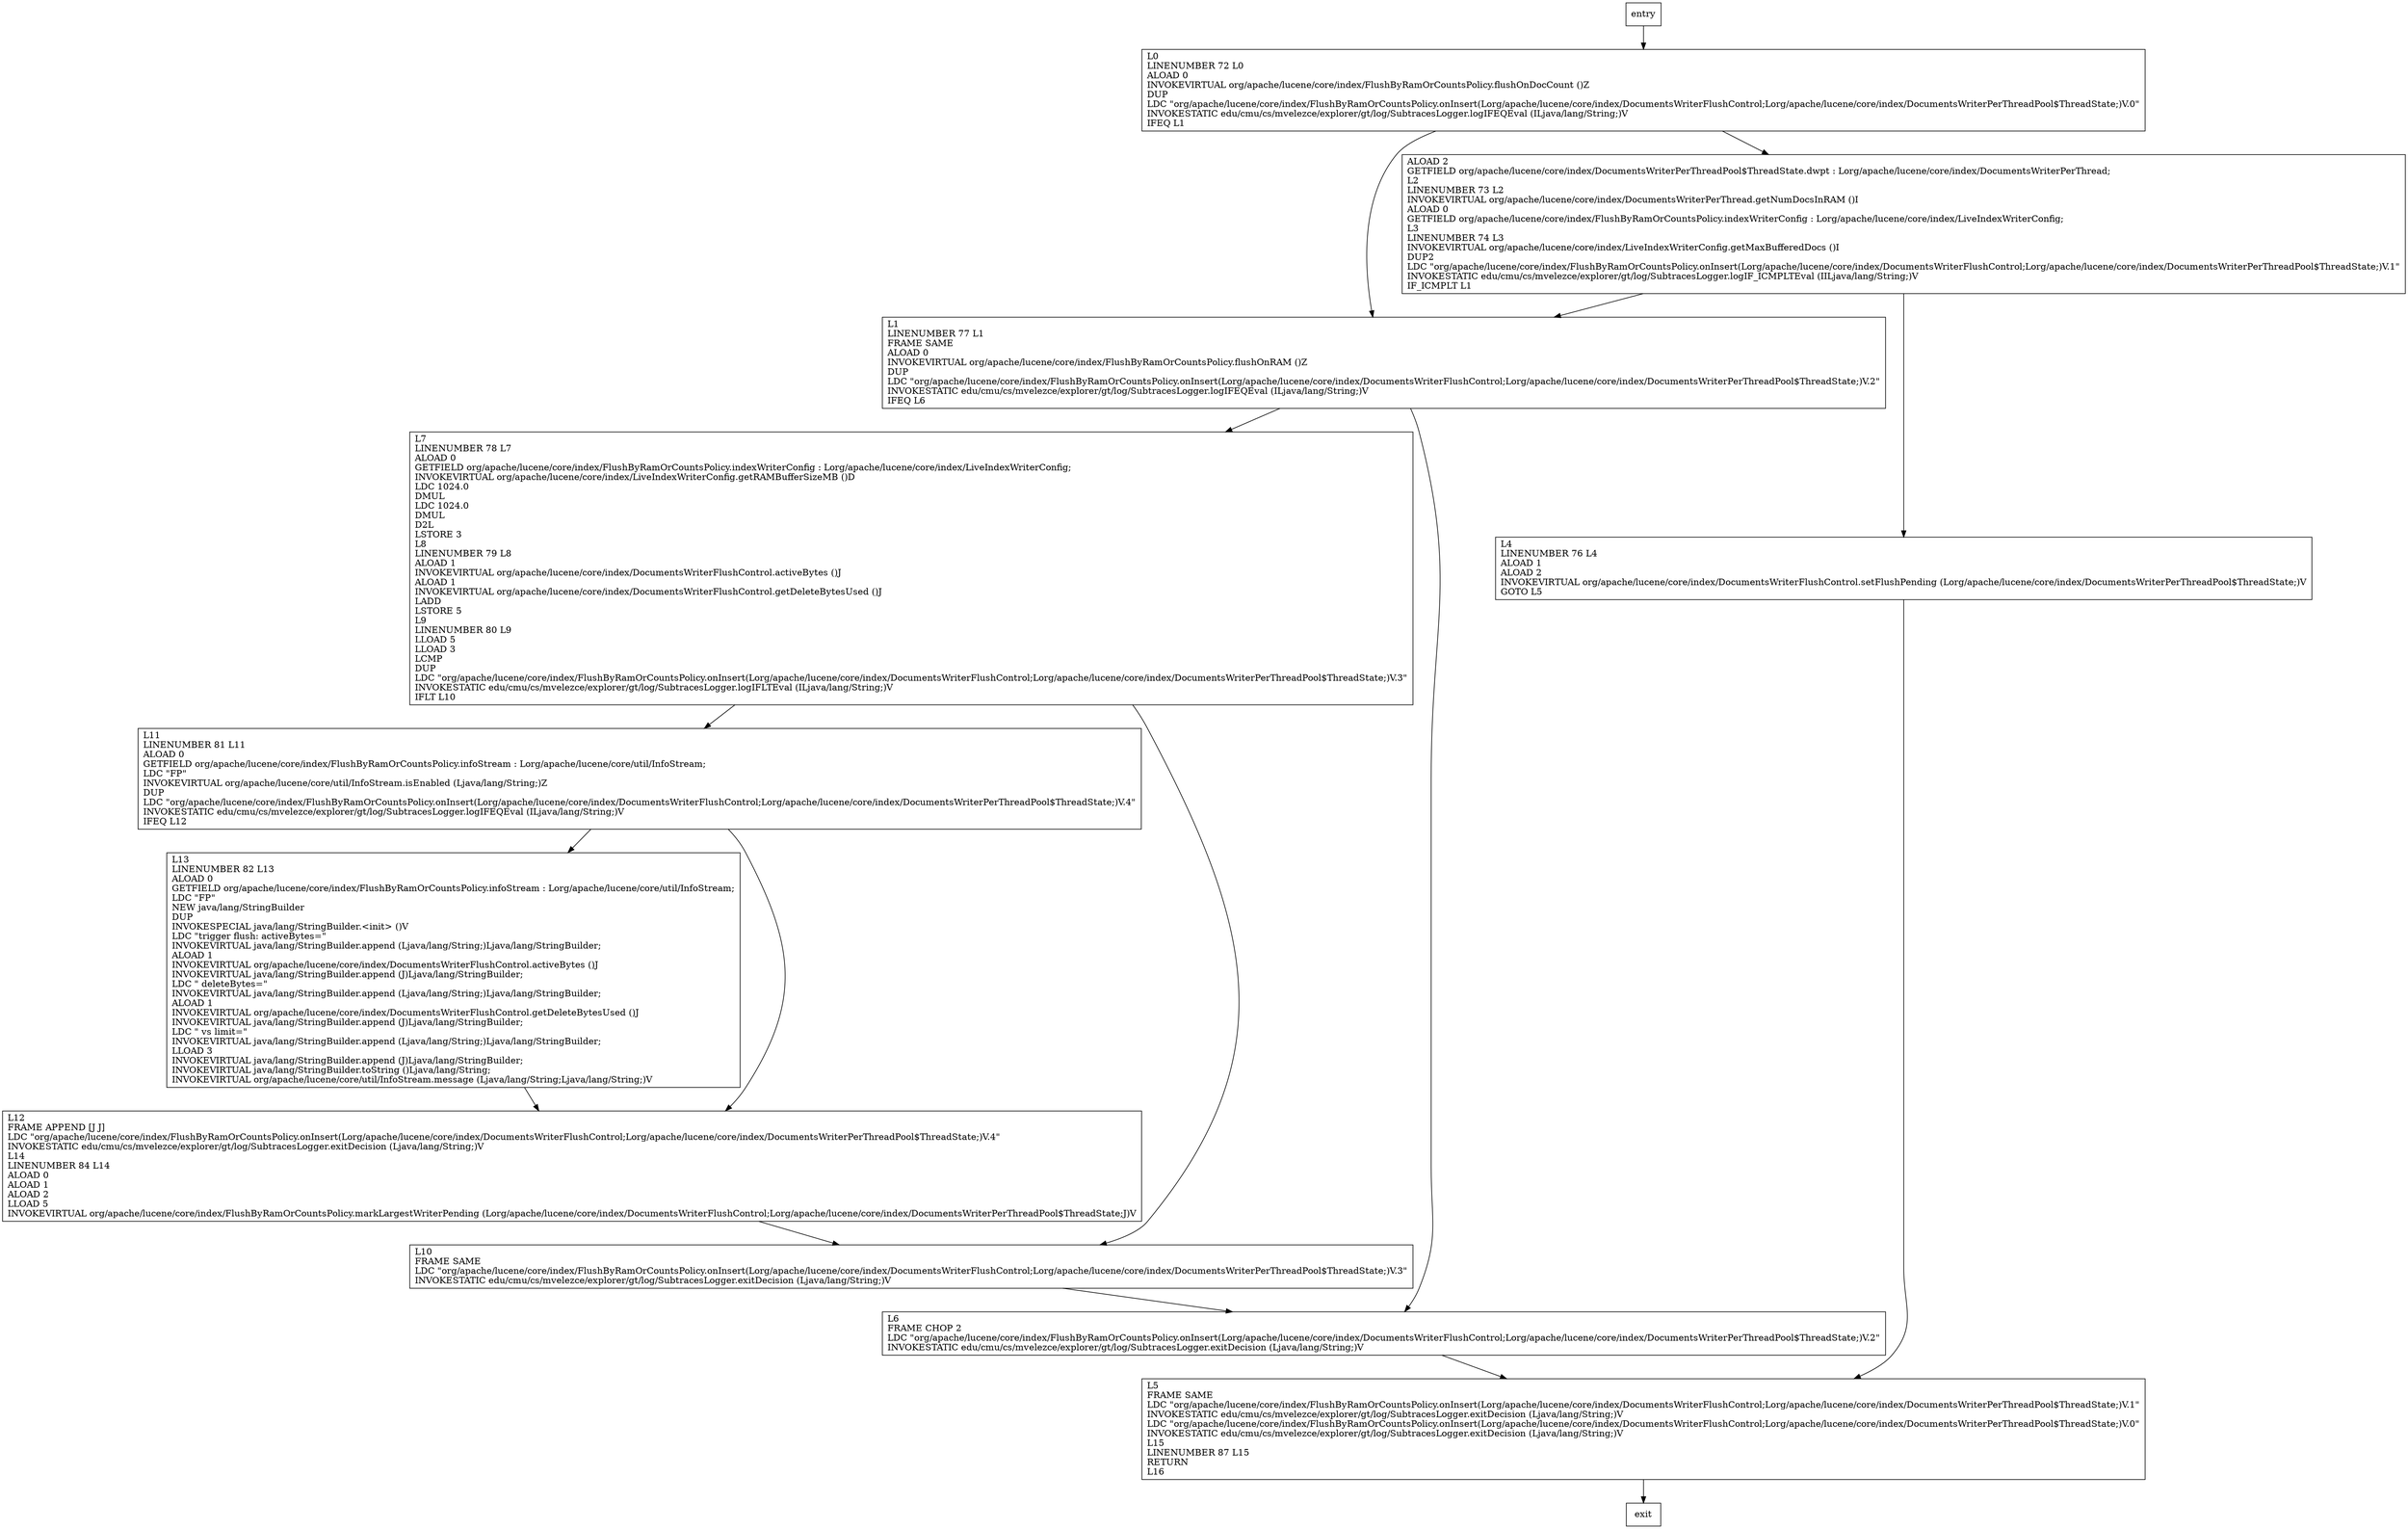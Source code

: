 digraph onInsert {
node [shape=record];
1642679791 [label="L11\lLINENUMBER 81 L11\lALOAD 0\lGETFIELD org/apache/lucene/core/index/FlushByRamOrCountsPolicy.infoStream : Lorg/apache/lucene/core/util/InfoStream;\lLDC \"FP\"\lINVOKEVIRTUAL org/apache/lucene/core/util/InfoStream.isEnabled (Ljava/lang/String;)Z\lDUP\lLDC \"org/apache/lucene/core/index/FlushByRamOrCountsPolicy.onInsert(Lorg/apache/lucene/core/index/DocumentsWriterFlushControl;Lorg/apache/lucene/core/index/DocumentsWriterPerThreadPool$ThreadState;)V.4\"\lINVOKESTATIC edu/cmu/cs/mvelezce/explorer/gt/log/SubtracesLogger.logIFEQEval (ILjava/lang/String;)V\lIFEQ L12\l"];
1338905451 [label="ALOAD 2\lGETFIELD org/apache/lucene/core/index/DocumentsWriterPerThreadPool$ThreadState.dwpt : Lorg/apache/lucene/core/index/DocumentsWriterPerThread;\lL2\lLINENUMBER 73 L2\lINVOKEVIRTUAL org/apache/lucene/core/index/DocumentsWriterPerThread.getNumDocsInRAM ()I\lALOAD 0\lGETFIELD org/apache/lucene/core/index/FlushByRamOrCountsPolicy.indexWriterConfig : Lorg/apache/lucene/core/index/LiveIndexWriterConfig;\lL3\lLINENUMBER 74 L3\lINVOKEVIRTUAL org/apache/lucene/core/index/LiveIndexWriterConfig.getMaxBufferedDocs ()I\lDUP2\lLDC \"org/apache/lucene/core/index/FlushByRamOrCountsPolicy.onInsert(Lorg/apache/lucene/core/index/DocumentsWriterFlushControl;Lorg/apache/lucene/core/index/DocumentsWriterPerThreadPool$ThreadState;)V.1\"\lINVOKESTATIC edu/cmu/cs/mvelezce/explorer/gt/log/SubtracesLogger.logIF_ICMPLTEval (IILjava/lang/String;)V\lIF_ICMPLT L1\l"];
1252540239 [label="L1\lLINENUMBER 77 L1\lFRAME SAME\lALOAD 0\lINVOKEVIRTUAL org/apache/lucene/core/index/FlushByRamOrCountsPolicy.flushOnRAM ()Z\lDUP\lLDC \"org/apache/lucene/core/index/FlushByRamOrCountsPolicy.onInsert(Lorg/apache/lucene/core/index/DocumentsWriterFlushControl;Lorg/apache/lucene/core/index/DocumentsWriterPerThreadPool$ThreadState;)V.2\"\lINVOKESTATIC edu/cmu/cs/mvelezce/explorer/gt/log/SubtracesLogger.logIFEQEval (ILjava/lang/String;)V\lIFEQ L6\l"];
247162961 [label="L13\lLINENUMBER 82 L13\lALOAD 0\lGETFIELD org/apache/lucene/core/index/FlushByRamOrCountsPolicy.infoStream : Lorg/apache/lucene/core/util/InfoStream;\lLDC \"FP\"\lNEW java/lang/StringBuilder\lDUP\lINVOKESPECIAL java/lang/StringBuilder.\<init\> ()V\lLDC \"trigger flush: activeBytes=\"\lINVOKEVIRTUAL java/lang/StringBuilder.append (Ljava/lang/String;)Ljava/lang/StringBuilder;\lALOAD 1\lINVOKEVIRTUAL org/apache/lucene/core/index/DocumentsWriterFlushControl.activeBytes ()J\lINVOKEVIRTUAL java/lang/StringBuilder.append (J)Ljava/lang/StringBuilder;\lLDC \" deleteBytes=\"\lINVOKEVIRTUAL java/lang/StringBuilder.append (Ljava/lang/String;)Ljava/lang/StringBuilder;\lALOAD 1\lINVOKEVIRTUAL org/apache/lucene/core/index/DocumentsWriterFlushControl.getDeleteBytesUsed ()J\lINVOKEVIRTUAL java/lang/StringBuilder.append (J)Ljava/lang/StringBuilder;\lLDC \" vs limit=\"\lINVOKEVIRTUAL java/lang/StringBuilder.append (Ljava/lang/String;)Ljava/lang/StringBuilder;\lLLOAD 3\lINVOKEVIRTUAL java/lang/StringBuilder.append (J)Ljava/lang/StringBuilder;\lINVOKEVIRTUAL java/lang/StringBuilder.toString ()Ljava/lang/String;\lINVOKEVIRTUAL org/apache/lucene/core/util/InfoStream.message (Ljava/lang/String;Ljava/lang/String;)V\l"];
314411620 [label="L7\lLINENUMBER 78 L7\lALOAD 0\lGETFIELD org/apache/lucene/core/index/FlushByRamOrCountsPolicy.indexWriterConfig : Lorg/apache/lucene/core/index/LiveIndexWriterConfig;\lINVOKEVIRTUAL org/apache/lucene/core/index/LiveIndexWriterConfig.getRAMBufferSizeMB ()D\lLDC 1024.0\lDMUL\lLDC 1024.0\lDMUL\lD2L\lLSTORE 3\lL8\lLINENUMBER 79 L8\lALOAD 1\lINVOKEVIRTUAL org/apache/lucene/core/index/DocumentsWriterFlushControl.activeBytes ()J\lALOAD 1\lINVOKEVIRTUAL org/apache/lucene/core/index/DocumentsWriterFlushControl.getDeleteBytesUsed ()J\lLADD\lLSTORE 5\lL9\lLINENUMBER 80 L9\lLLOAD 5\lLLOAD 3\lLCMP\lDUP\lLDC \"org/apache/lucene/core/index/FlushByRamOrCountsPolicy.onInsert(Lorg/apache/lucene/core/index/DocumentsWriterFlushControl;Lorg/apache/lucene/core/index/DocumentsWriterPerThreadPool$ThreadState;)V.3\"\lINVOKESTATIC edu/cmu/cs/mvelezce/explorer/gt/log/SubtracesLogger.logIFLTEval (ILjava/lang/String;)V\lIFLT L10\l"];
1136005694 [label="L4\lLINENUMBER 76 L4\lALOAD 1\lALOAD 2\lINVOKEVIRTUAL org/apache/lucene/core/index/DocumentsWriterFlushControl.setFlushPending (Lorg/apache/lucene/core/index/DocumentsWriterPerThreadPool$ThreadState;)V\lGOTO L5\l"];
1890266440 [label="L12\lFRAME APPEND [J J]\lLDC \"org/apache/lucene/core/index/FlushByRamOrCountsPolicy.onInsert(Lorg/apache/lucene/core/index/DocumentsWriterFlushControl;Lorg/apache/lucene/core/index/DocumentsWriterPerThreadPool$ThreadState;)V.4\"\lINVOKESTATIC edu/cmu/cs/mvelezce/explorer/gt/log/SubtracesLogger.exitDecision (Ljava/lang/String;)V\lL14\lLINENUMBER 84 L14\lALOAD 0\lALOAD 1\lALOAD 2\lLLOAD 5\lINVOKEVIRTUAL org/apache/lucene/core/index/FlushByRamOrCountsPolicy.markLargestWriterPending (Lorg/apache/lucene/core/index/DocumentsWriterFlushControl;Lorg/apache/lucene/core/index/DocumentsWriterPerThreadPool$ThreadState;J)V\l"];
638486177 [label="L5\lFRAME SAME\lLDC \"org/apache/lucene/core/index/FlushByRamOrCountsPolicy.onInsert(Lorg/apache/lucene/core/index/DocumentsWriterFlushControl;Lorg/apache/lucene/core/index/DocumentsWriterPerThreadPool$ThreadState;)V.1\"\lINVOKESTATIC edu/cmu/cs/mvelezce/explorer/gt/log/SubtracesLogger.exitDecision (Ljava/lang/String;)V\lLDC \"org/apache/lucene/core/index/FlushByRamOrCountsPolicy.onInsert(Lorg/apache/lucene/core/index/DocumentsWriterFlushControl;Lorg/apache/lucene/core/index/DocumentsWriterPerThreadPool$ThreadState;)V.0\"\lINVOKESTATIC edu/cmu/cs/mvelezce/explorer/gt/log/SubtracesLogger.exitDecision (Ljava/lang/String;)V\lL15\lLINENUMBER 87 L15\lRETURN\lL16\l"];
426019904 [label="L6\lFRAME CHOP 2\lLDC \"org/apache/lucene/core/index/FlushByRamOrCountsPolicy.onInsert(Lorg/apache/lucene/core/index/DocumentsWriterFlushControl;Lorg/apache/lucene/core/index/DocumentsWriterPerThreadPool$ThreadState;)V.2\"\lINVOKESTATIC edu/cmu/cs/mvelezce/explorer/gt/log/SubtracesLogger.exitDecision (Ljava/lang/String;)V\l"];
1632670136 [label="L0\lLINENUMBER 72 L0\lALOAD 0\lINVOKEVIRTUAL org/apache/lucene/core/index/FlushByRamOrCountsPolicy.flushOnDocCount ()Z\lDUP\lLDC \"org/apache/lucene/core/index/FlushByRamOrCountsPolicy.onInsert(Lorg/apache/lucene/core/index/DocumentsWriterFlushControl;Lorg/apache/lucene/core/index/DocumentsWriterPerThreadPool$ThreadState;)V.0\"\lINVOKESTATIC edu/cmu/cs/mvelezce/explorer/gt/log/SubtracesLogger.logIFEQEval (ILjava/lang/String;)V\lIFEQ L1\l"];
855700733 [label="L10\lFRAME SAME\lLDC \"org/apache/lucene/core/index/FlushByRamOrCountsPolicy.onInsert(Lorg/apache/lucene/core/index/DocumentsWriterFlushControl;Lorg/apache/lucene/core/index/DocumentsWriterPerThreadPool$ThreadState;)V.3\"\lINVOKESTATIC edu/cmu/cs/mvelezce/explorer/gt/log/SubtracesLogger.exitDecision (Ljava/lang/String;)V\l"];
entry;
exit;
1642679791 -> 247162961;
1642679791 -> 1890266440;
1252540239 -> 314411620;
1252540239 -> 426019904;
247162961 -> 1890266440;
1136005694 -> 638486177;
1890266440 -> 855700733;
638486177 -> exit;
855700733 -> 426019904;
entry -> 1632670136;
1338905451 -> 1252540239;
1338905451 -> 1136005694;
314411620 -> 1642679791;
314411620 -> 855700733;
426019904 -> 638486177;
1632670136 -> 1338905451;
1632670136 -> 1252540239;
}
